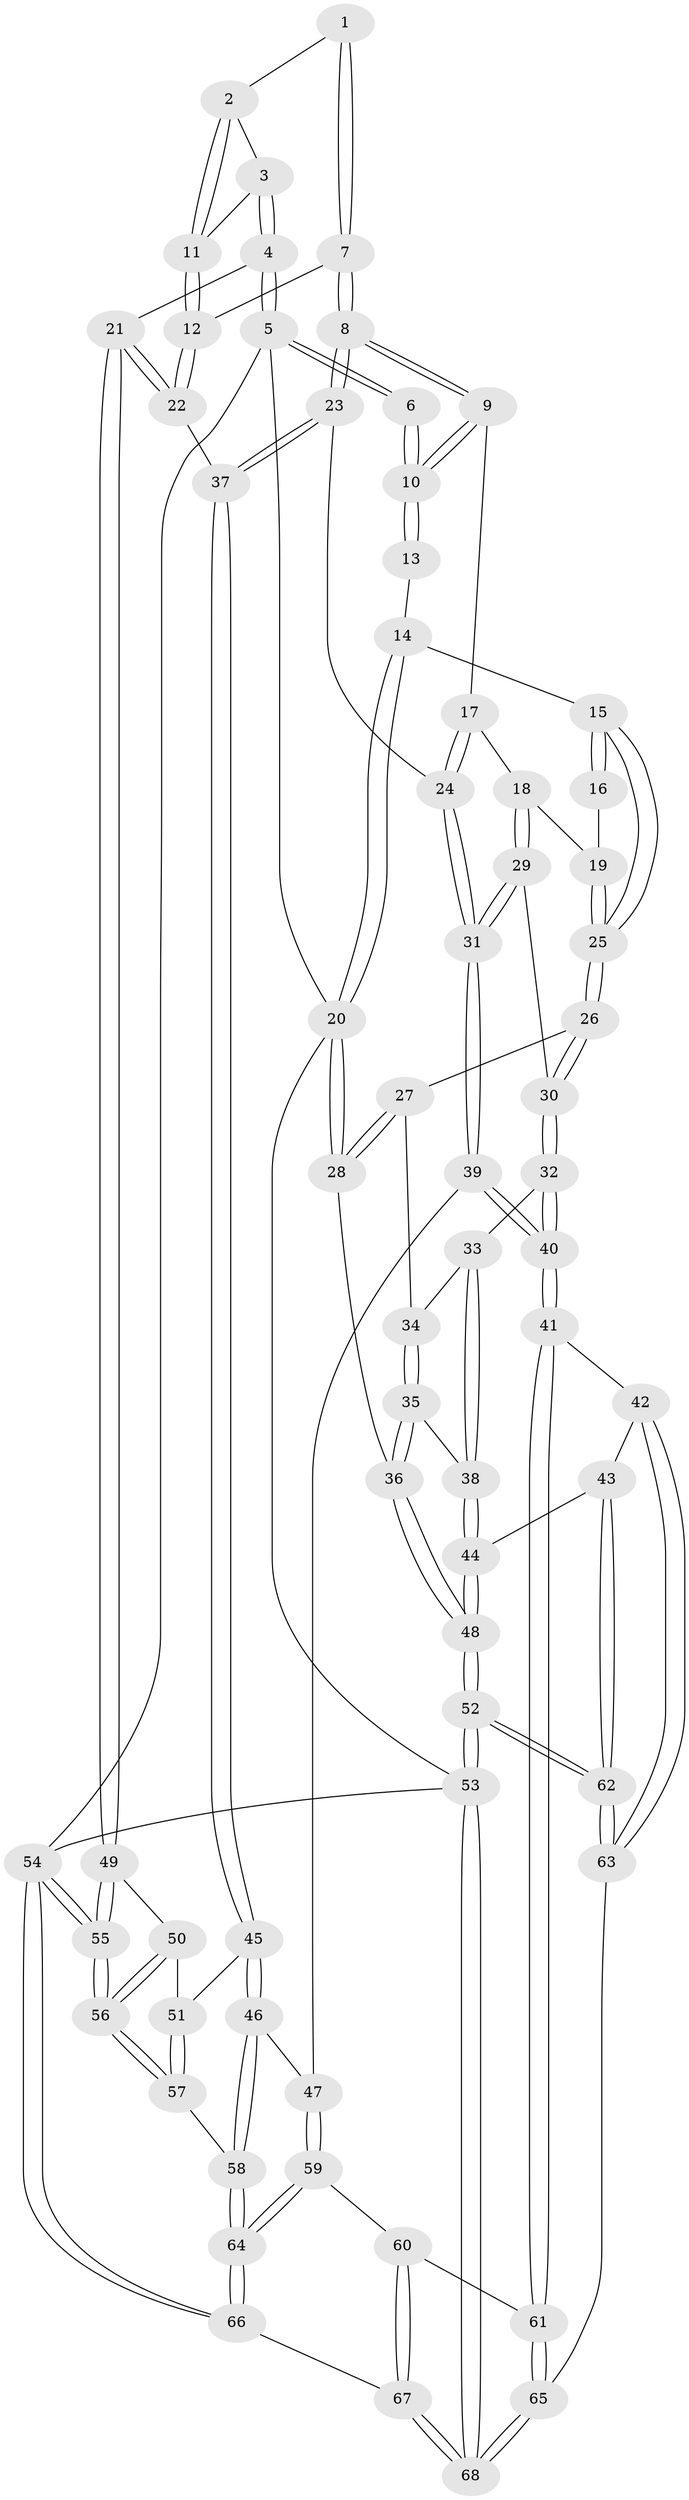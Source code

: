 // Generated by graph-tools (version 1.1) at 2025/27/03/09/25 03:27:16]
// undirected, 68 vertices, 167 edges
graph export_dot {
graph [start="1"]
  node [color=gray90,style=filled];
  1 [pos="+0.7773913987389978+0.00039023243786540004"];
  2 [pos="+0.8695535138009686+0.1266706527017695"];
  3 [pos="+1+0.21640906671973767"];
  4 [pos="+1+0.23517885909438224"];
  5 [pos="+1+0"];
  6 [pos="+0.7453216760277207+0"];
  7 [pos="+0.8125611738057855+0.36703592569519766"];
  8 [pos="+0.7262978274614524+0.4026110830875929"];
  9 [pos="+0.5896540154597834+0.05858434512157794"];
  10 [pos="+0.5886408447576151+0"];
  11 [pos="+0.926641611766105+0.24188760847513271"];
  12 [pos="+0.9102474320995915+0.38429911288706514"];
  13 [pos="+0.5683855076010013+0"];
  14 [pos="+0+0"];
  15 [pos="+0.21250062705524939+0.22460511038235537"];
  16 [pos="+0.3954522397699814+0.12169566041072946"];
  17 [pos="+0.5572850907681064+0.20527190115233898"];
  18 [pos="+0.4474180503829694+0.33791814341224147"];
  19 [pos="+0.42428909956718924+0.30024121224340033"];
  20 [pos="+0+0"];
  21 [pos="+1+0.49770021619055543"];
  22 [pos="+1+0.48227523334815336"];
  23 [pos="+0.663665803332051+0.4665307724090812"];
  24 [pos="+0.5954576281042232+0.46608851993815315"];
  25 [pos="+0.1949867607262399+0.2593238858511642"];
  26 [pos="+0.17864283114020185+0.2853673257379315"];
  27 [pos="+0.16238390363513908+0.2939000045699543"];
  28 [pos="+0+0.3538269405015821"];
  29 [pos="+0.44082941323641855+0.455937612524109"];
  30 [pos="+0.4099312552370537+0.46128360916904243"];
  31 [pos="+0.5393675053546605+0.48503939129810447"];
  32 [pos="+0.3741069948404152+0.5053516462006434"];
  33 [pos="+0.29842606646001574+0.5253479170768331"];
  34 [pos="+0.19292612012517668+0.44823744306456514"];
  35 [pos="+0.18150339922800146+0.5884710853273147"];
  36 [pos="+0+0.4993183974113182"];
  37 [pos="+0.7661802444262343+0.6277196997001055"];
  38 [pos="+0.18501859460460884+0.5916989378575607"];
  39 [pos="+0.5222323049329223+0.6887343428502375"];
  40 [pos="+0.3420234930674209+0.7239153701267875"];
  41 [pos="+0.31795242969465554+0.7454507945283178"];
  42 [pos="+0.27045415864913036+0.7397015862173397"];
  43 [pos="+0.2519148336248159+0.731731039401872"];
  44 [pos="+0.21944802996533155+0.7092078154415138"];
  45 [pos="+0.7655105967093299+0.6343619987181057"];
  46 [pos="+0.6944939247178248+0.7508384302993937"];
  47 [pos="+0.5410958751764193+0.7072011023931883"];
  48 [pos="+0+0.797255685084329"];
  49 [pos="+1+0.5121114773082783"];
  50 [pos="+0.9221952688716514+0.7288921802391677"];
  51 [pos="+0.9043298370208497+0.7334071064753526"];
  52 [pos="+0+1"];
  53 [pos="+0+1"];
  54 [pos="+1+1"];
  55 [pos="+1+1"];
  56 [pos="+1+1"];
  57 [pos="+0.861933151279356+0.8433610259350169"];
  58 [pos="+0.7203430170978715+0.8671036445826352"];
  59 [pos="+0.5090481332256842+0.8462542502320826"];
  60 [pos="+0.39334134847861824+0.8564065140790018"];
  61 [pos="+0.36082403069087443+0.8425977205762851"];
  62 [pos="+0+1"];
  63 [pos="+0.2167277907624793+0.8643273943184866"];
  64 [pos="+0.6636552335877169+1"];
  65 [pos="+0.28663901644858136+1"];
  66 [pos="+0.6531301703010423+1"];
  67 [pos="+0.5787756619033109+1"];
  68 [pos="+0.21977744107988081+1"];
  1 -- 2;
  1 -- 7;
  1 -- 7;
  2 -- 3;
  2 -- 11;
  2 -- 11;
  3 -- 4;
  3 -- 4;
  3 -- 11;
  4 -- 5;
  4 -- 5;
  4 -- 21;
  5 -- 6;
  5 -- 6;
  5 -- 20;
  5 -- 54;
  6 -- 10;
  6 -- 10;
  7 -- 8;
  7 -- 8;
  7 -- 12;
  8 -- 9;
  8 -- 9;
  8 -- 23;
  8 -- 23;
  9 -- 10;
  9 -- 10;
  9 -- 17;
  10 -- 13;
  10 -- 13;
  11 -- 12;
  11 -- 12;
  12 -- 22;
  12 -- 22;
  13 -- 14;
  14 -- 15;
  14 -- 20;
  14 -- 20;
  15 -- 16;
  15 -- 16;
  15 -- 25;
  15 -- 25;
  16 -- 19;
  17 -- 18;
  17 -- 24;
  17 -- 24;
  18 -- 19;
  18 -- 29;
  18 -- 29;
  19 -- 25;
  19 -- 25;
  20 -- 28;
  20 -- 28;
  20 -- 53;
  21 -- 22;
  21 -- 22;
  21 -- 49;
  21 -- 49;
  22 -- 37;
  23 -- 24;
  23 -- 37;
  23 -- 37;
  24 -- 31;
  24 -- 31;
  25 -- 26;
  25 -- 26;
  26 -- 27;
  26 -- 30;
  26 -- 30;
  27 -- 28;
  27 -- 28;
  27 -- 34;
  28 -- 36;
  29 -- 30;
  29 -- 31;
  29 -- 31;
  30 -- 32;
  30 -- 32;
  31 -- 39;
  31 -- 39;
  32 -- 33;
  32 -- 40;
  32 -- 40;
  33 -- 34;
  33 -- 38;
  33 -- 38;
  34 -- 35;
  34 -- 35;
  35 -- 36;
  35 -- 36;
  35 -- 38;
  36 -- 48;
  36 -- 48;
  37 -- 45;
  37 -- 45;
  38 -- 44;
  38 -- 44;
  39 -- 40;
  39 -- 40;
  39 -- 47;
  40 -- 41;
  40 -- 41;
  41 -- 42;
  41 -- 61;
  41 -- 61;
  42 -- 43;
  42 -- 63;
  42 -- 63;
  43 -- 44;
  43 -- 62;
  43 -- 62;
  44 -- 48;
  44 -- 48;
  45 -- 46;
  45 -- 46;
  45 -- 51;
  46 -- 47;
  46 -- 58;
  46 -- 58;
  47 -- 59;
  47 -- 59;
  48 -- 52;
  48 -- 52;
  49 -- 50;
  49 -- 55;
  49 -- 55;
  50 -- 51;
  50 -- 56;
  50 -- 56;
  51 -- 57;
  51 -- 57;
  52 -- 53;
  52 -- 53;
  52 -- 62;
  52 -- 62;
  53 -- 68;
  53 -- 68;
  53 -- 54;
  54 -- 55;
  54 -- 55;
  54 -- 66;
  54 -- 66;
  55 -- 56;
  55 -- 56;
  56 -- 57;
  56 -- 57;
  57 -- 58;
  58 -- 64;
  58 -- 64;
  59 -- 60;
  59 -- 64;
  59 -- 64;
  60 -- 61;
  60 -- 67;
  60 -- 67;
  61 -- 65;
  61 -- 65;
  62 -- 63;
  62 -- 63;
  63 -- 65;
  64 -- 66;
  64 -- 66;
  65 -- 68;
  65 -- 68;
  66 -- 67;
  67 -- 68;
  67 -- 68;
}
